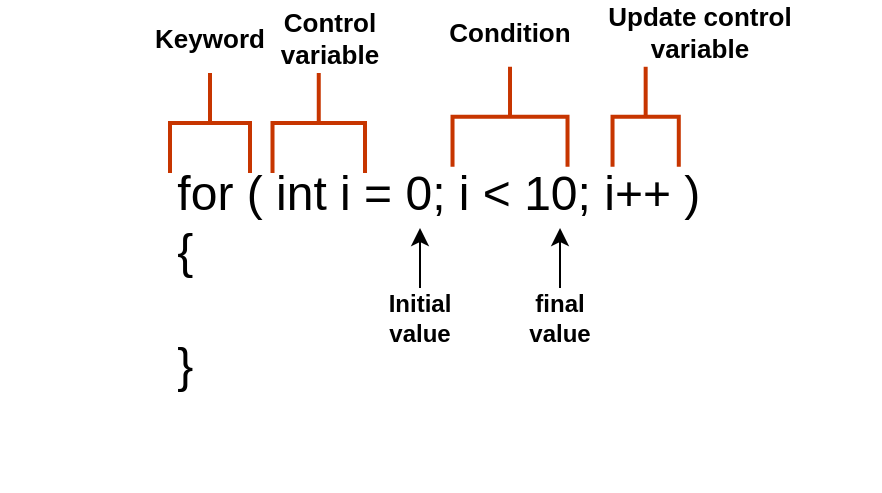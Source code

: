 <mxfile version="24.1.0" type="device">
  <diagram name="Page-1" id="QNVAXEFG_coX6fo7xSKH">
    <mxGraphModel dx="984" dy="667" grid="1" gridSize="10" guides="1" tooltips="1" connect="1" arrows="1" fold="1" page="1" pageScale="1" pageWidth="827" pageHeight="1169" math="0" shadow="0">
      <root>
        <mxCell id="0" />
        <mxCell id="1" parent="0" />
        <mxCell id="DXjjxYE0g-5OhmQiskfD-1" value="&lt;font&gt;&lt;font size=&quot;5&quot;&gt;&lt;span style=&quot;caret-color: rgb(204, 0, 0);&quot;&gt;&amp;nbsp; &amp;nbsp; &amp;nbsp; &amp;nbsp; &amp;nbsp; &amp;nbsp; &amp;nbsp;for ( int i = 0; i &amp;lt; 10; i++ ) &amp;nbsp;&lt;/span&gt;&lt;/font&gt;&lt;font size=&quot;5&quot;&gt;&amp;nbsp;&lt;/font&gt;&lt;/font&gt;&lt;div style=&quot;font-size: 24px;&quot;&gt;&lt;font style=&quot;font-size: 24px;&quot;&gt;&amp;nbsp; &amp;nbsp; &amp;nbsp; &amp;nbsp; &amp;nbsp; &amp;nbsp; &amp;nbsp;{ &amp;nbsp;&lt;/font&gt;&lt;div&gt;&lt;div&gt;&lt;font style=&quot;font-size: 24px;&quot;&gt;&amp;nbsp; &amp;nbsp; &amp;nbsp; &amp;nbsp; &amp;nbsp; &amp;nbsp; &amp;nbsp; &amp;nbsp; &amp;nbsp; &amp;nbsp;&lt;/font&gt;&amp;nbsp; &amp;nbsp;&lt;/div&gt;&lt;div&gt;&lt;font style=&quot;font-size: 24px;&quot;&gt;&amp;nbsp; &amp;nbsp; &amp;nbsp; &amp;nbsp; &amp;nbsp; &amp;nbsp; &amp;nbsp;}&lt;/font&gt;&lt;/div&gt;&lt;/div&gt;&lt;/div&gt;" style="text;html=1;align=left;verticalAlign=middle;whiteSpace=wrap;rounded=0;" vertex="1" parent="1">
          <mxGeometry x="70" y="380" width="440" height="211.25" as="geometry" />
        </mxCell>
        <mxCell id="DXjjxYE0g-5OhmQiskfD-4" value="" style="strokeWidth=2;html=1;shape=mxgraph.flowchart.annotation_2;align=left;labelPosition=right;pointerEvents=1;rotation=90;fillColor=#fa6800;fontColor=#CC99FF;strokeColor=#C73500;" vertex="1" parent="1">
          <mxGeometry x="150" y="387.5" width="50" height="40" as="geometry" />
        </mxCell>
        <mxCell id="DXjjxYE0g-5OhmQiskfD-5" value="" style="strokeWidth=2;html=1;shape=mxgraph.flowchart.annotation_2;align=left;labelPosition=right;pointerEvents=1;rotation=90;fillColor=#fa6800;fontColor=#CC99FF;strokeColor=#C73500;" vertex="1" parent="1">
          <mxGeometry x="204.38" y="384.38" width="50" height="46.25" as="geometry" />
        </mxCell>
        <mxCell id="DXjjxYE0g-5OhmQiskfD-15" value="Keyword" style="text;html=1;align=center;verticalAlign=middle;whiteSpace=wrap;rounded=0;fontSize=13;fontStyle=1" vertex="1" parent="1">
          <mxGeometry x="145" y="350" width="60" height="30" as="geometry" />
        </mxCell>
        <mxCell id="DXjjxYE0g-5OhmQiskfD-16" value="Control variable" style="text;html=1;align=center;verticalAlign=middle;whiteSpace=wrap;rounded=0;fontSize=13;fontStyle=1" vertex="1" parent="1">
          <mxGeometry x="190" y="350" width="90" height="30" as="geometry" />
        </mxCell>
        <mxCell id="DXjjxYE0g-5OhmQiskfD-67" value="" style="strokeWidth=2;html=1;shape=mxgraph.flowchart.annotation_2;align=left;labelPosition=right;pointerEvents=1;rotation=90;fillColor=#fa6800;fontColor=#CC99FF;strokeColor=#C73500;" vertex="1" parent="1">
          <mxGeometry x="300.01" y="375.63" width="50" height="57.5" as="geometry" />
        </mxCell>
        <mxCell id="DXjjxYE0g-5OhmQiskfD-68" value="Condition" style="text;html=1;align=center;verticalAlign=middle;whiteSpace=wrap;rounded=0;fontSize=13;fontStyle=1" vertex="1" parent="1">
          <mxGeometry x="280" y="346.87" width="90" height="30" as="geometry" />
        </mxCell>
        <mxCell id="DXjjxYE0g-5OhmQiskfD-69" value="" style="strokeWidth=2;html=1;shape=mxgraph.flowchart.annotation_2;align=left;labelPosition=right;pointerEvents=1;rotation=90;fillColor=#fa6800;fontColor=#CC99FF;strokeColor=#C73500;" vertex="1" parent="1">
          <mxGeometry x="367.83" y="387.82" width="50" height="33.13" as="geometry" />
        </mxCell>
        <mxCell id="DXjjxYE0g-5OhmQiskfD-70" value="Update control&lt;div&gt;variable&lt;/div&gt;" style="text;html=1;align=center;verticalAlign=middle;whiteSpace=wrap;rounded=0;fontSize=13;fontStyle=1" vertex="1" parent="1">
          <mxGeometry x="360" y="346.87" width="120" height="30" as="geometry" />
        </mxCell>
        <mxCell id="DXjjxYE0g-5OhmQiskfD-72" value="Initial value" style="text;html=1;align=center;verticalAlign=middle;whiteSpace=wrap;rounded=0;fontStyle=1" vertex="1" parent="1">
          <mxGeometry x="250" y="490" width="60" height="30" as="geometry" />
        </mxCell>
        <mxCell id="DXjjxYE0g-5OhmQiskfD-73" value="final value" style="text;html=1;align=center;verticalAlign=middle;whiteSpace=wrap;rounded=0;fontStyle=1" vertex="1" parent="1">
          <mxGeometry x="320" y="490" width="60" height="30" as="geometry" />
        </mxCell>
        <mxCell id="DXjjxYE0g-5OhmQiskfD-74" value="" style="endArrow=classic;html=1;rounded=0;exitX=0.5;exitY=0;exitDx=0;exitDy=0;startSize=0;" edge="1" parent="1" source="DXjjxYE0g-5OhmQiskfD-72">
          <mxGeometry width="50" height="50" relative="1" as="geometry">
            <mxPoint x="680" y="470" as="sourcePoint" />
            <mxPoint x="280" y="460" as="targetPoint" />
          </mxGeometry>
        </mxCell>
        <mxCell id="DXjjxYE0g-5OhmQiskfD-76" value="" style="endArrow=classic;html=1;rounded=0;exitX=0.5;exitY=0;exitDx=0;exitDy=0;startSize=0;" edge="1" parent="1">
          <mxGeometry width="50" height="50" relative="1" as="geometry">
            <mxPoint x="350.01" y="490" as="sourcePoint" />
            <mxPoint x="350.01" y="460" as="targetPoint" />
          </mxGeometry>
        </mxCell>
      </root>
    </mxGraphModel>
  </diagram>
</mxfile>
